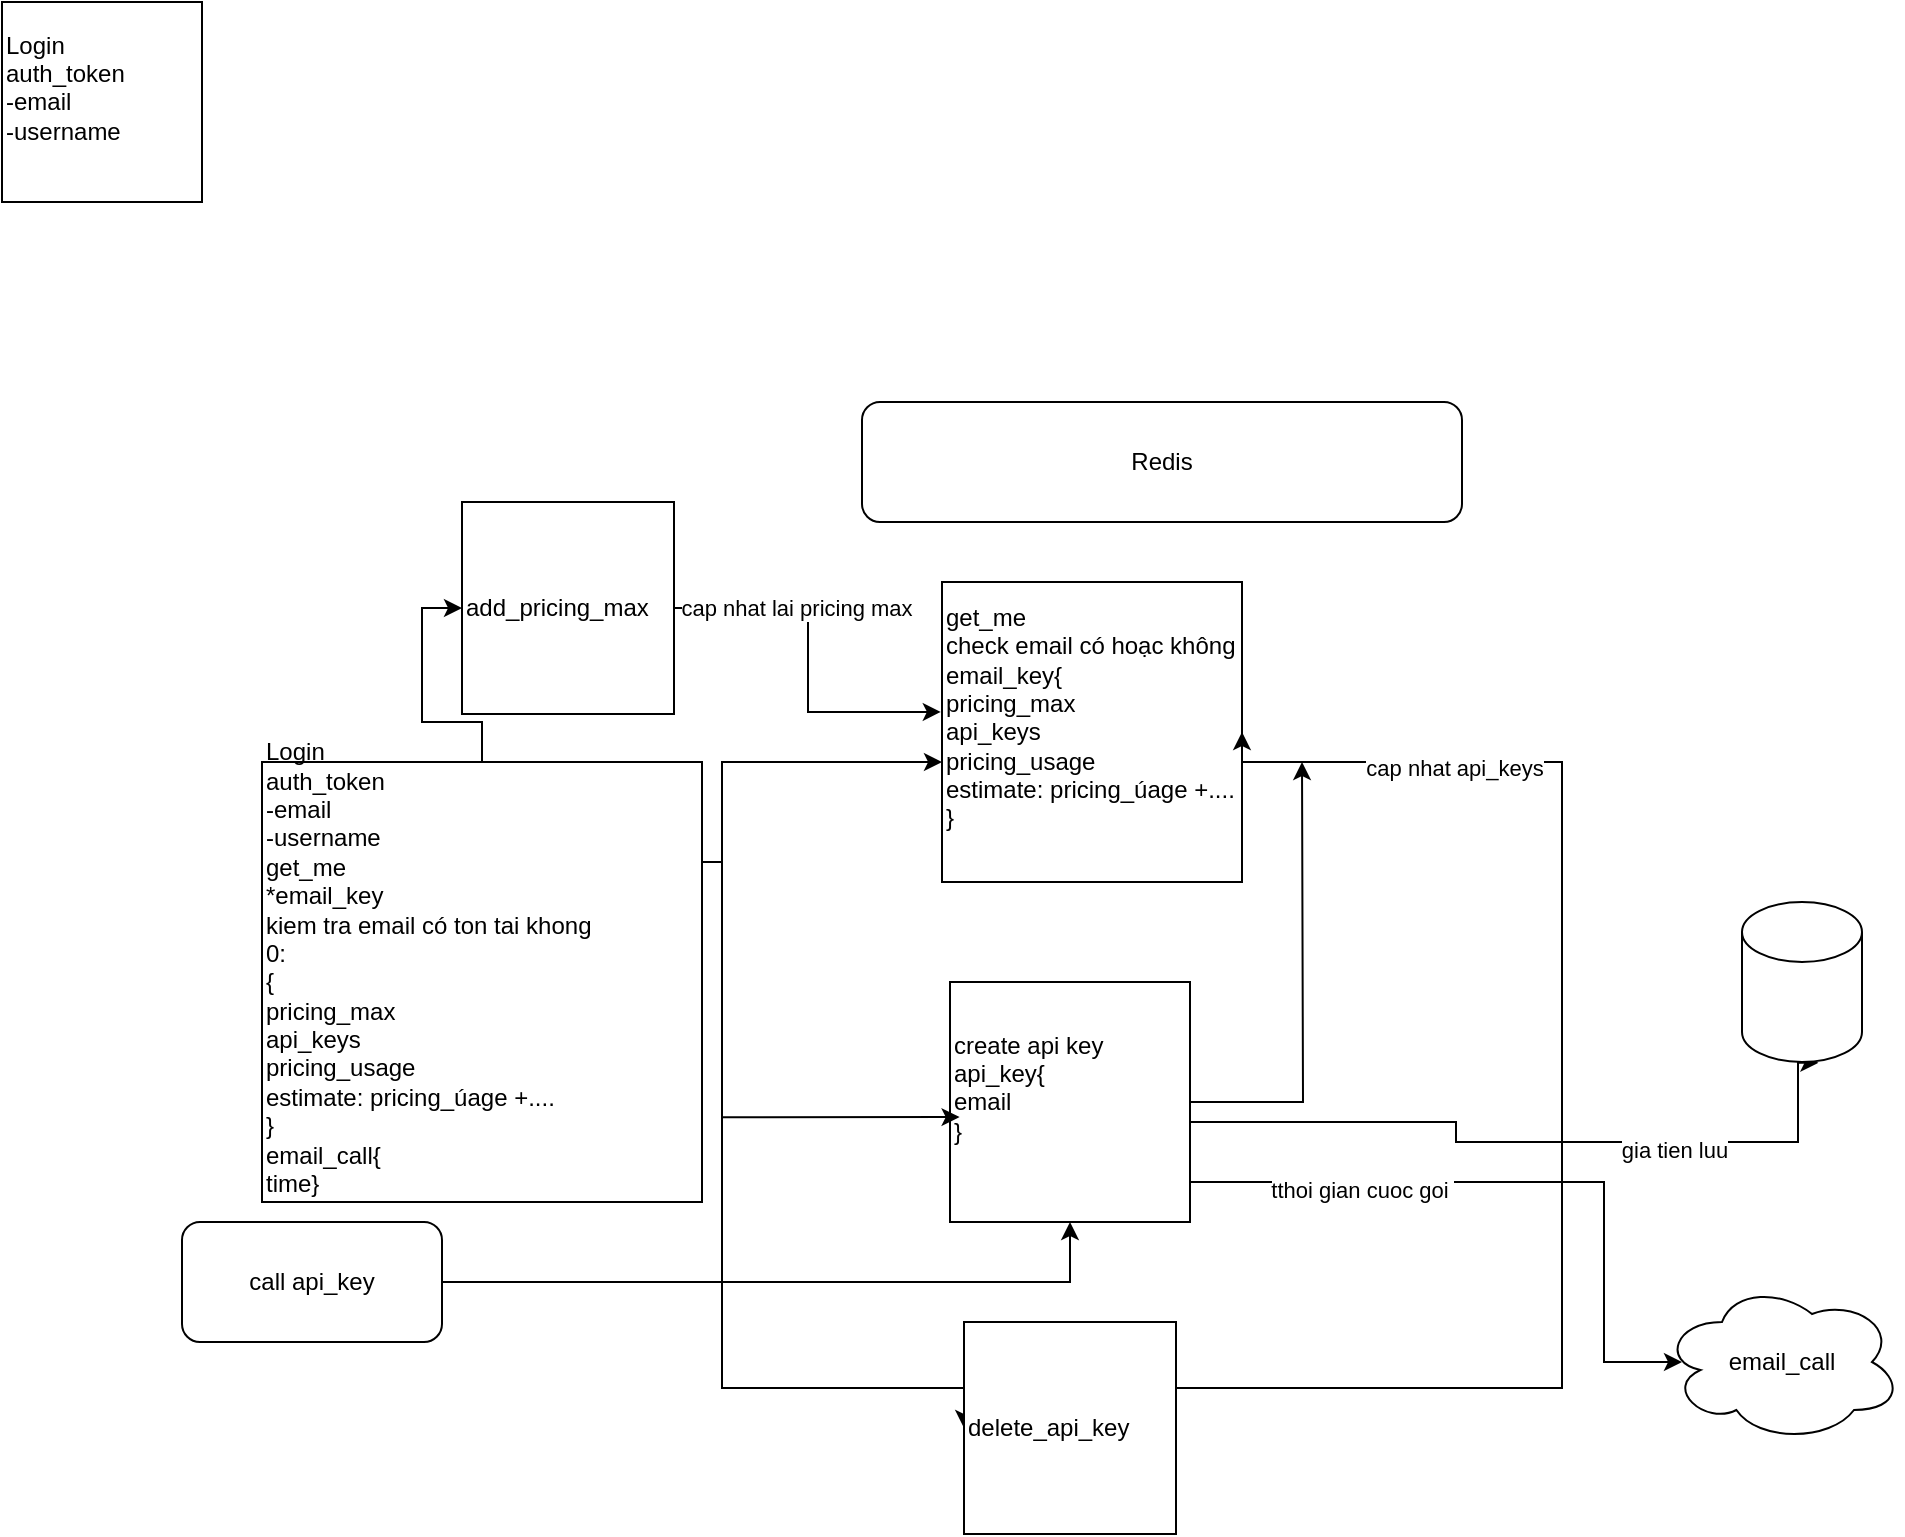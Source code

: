 <mxfile version="24.7.5">
  <diagram name="Trang-1" id="hoFLqR-C-KZql8hQwdSL">
    <mxGraphModel dx="1877" dy="1691" grid="1" gridSize="10" guides="1" tooltips="1" connect="1" arrows="1" fold="1" page="1" pageScale="1" pageWidth="827" pageHeight="1169" math="0" shadow="0">
      <root>
        <mxCell id="0" />
        <mxCell id="1" parent="0" />
        <mxCell id="OLYwPl-GBkTmt4Ip3eZC-5" style="edgeStyle=orthogonalEdgeStyle;rounded=0;orthogonalLoop=1;jettySize=auto;html=1;" edge="1" parent="1" source="OLYwPl-GBkTmt4Ip3eZC-1" target="OLYwPl-GBkTmt4Ip3eZC-4">
          <mxGeometry relative="1" as="geometry">
            <Array as="points">
              <mxPoint x="180" y="240" />
              <mxPoint x="180" y="190" />
            </Array>
          </mxGeometry>
        </mxCell>
        <mxCell id="OLYwPl-GBkTmt4Ip3eZC-11" style="edgeStyle=orthogonalEdgeStyle;rounded=0;orthogonalLoop=1;jettySize=auto;html=1;entryX=0;entryY=0.5;entryDx=0;entryDy=0;" edge="1" parent="1" source="OLYwPl-GBkTmt4Ip3eZC-1" target="OLYwPl-GBkTmt4Ip3eZC-8">
          <mxGeometry relative="1" as="geometry">
            <Array as="points">
              <mxPoint x="180" y="240" />
              <mxPoint x="180" y="503" />
            </Array>
          </mxGeometry>
        </mxCell>
        <mxCell id="OLYwPl-GBkTmt4Ip3eZC-21" style="edgeStyle=orthogonalEdgeStyle;rounded=0;orthogonalLoop=1;jettySize=auto;html=1;exitX=0.5;exitY=0;exitDx=0;exitDy=0;entryX=0;entryY=0.5;entryDx=0;entryDy=0;" edge="1" parent="1" source="OLYwPl-GBkTmt4Ip3eZC-1" target="OLYwPl-GBkTmt4Ip3eZC-19">
          <mxGeometry relative="1" as="geometry" />
        </mxCell>
        <mxCell id="OLYwPl-GBkTmt4Ip3eZC-1" value="Login&lt;br&gt;auth_token&lt;div&gt;-email&lt;/div&gt;&lt;div&gt;-username&lt;/div&gt;&lt;div&gt;get_me&lt;/div&gt;&lt;div&gt;*email_key&lt;/div&gt;&lt;div&gt;kiem tra email có ton tai khong&lt;/div&gt;&lt;div&gt;0:&lt;/div&gt;&lt;div&gt;&lt;div&gt;{&lt;/div&gt;&lt;div&gt;pricing_max&lt;/div&gt;&lt;div&gt;api_keys&lt;/div&gt;&lt;div&gt;pricing_usage&lt;/div&gt;&lt;div&gt;estimate: pricing_úage +....&lt;/div&gt;&lt;div&gt;}&lt;/div&gt;&lt;/div&gt;&lt;div&gt;email_call{&lt;/div&gt;&lt;div&gt;time}&lt;/div&gt;&lt;div&gt;&lt;br&gt;&lt;/div&gt;" style="whiteSpace=wrap;html=1;aspect=fixed;align=left;" vertex="1" parent="1">
          <mxGeometry x="-50" y="190" width="220" height="220" as="geometry" />
        </mxCell>
        <mxCell id="OLYwPl-GBkTmt4Ip3eZC-2" value="Redis" style="rounded=1;whiteSpace=wrap;html=1;" vertex="1" parent="1">
          <mxGeometry x="250" y="10" width="300" height="60" as="geometry" />
        </mxCell>
        <mxCell id="OLYwPl-GBkTmt4Ip3eZC-4" value="get_me&lt;div&gt;check email có hoạc không&lt;br&gt;&lt;div&gt;email_key{&lt;/div&gt;&lt;div&gt;pricing_max&lt;/div&gt;&lt;div&gt;api_keys&lt;/div&gt;&lt;div&gt;pricing_usage&lt;/div&gt;&lt;div&gt;estimate: pricing_úage +....&lt;/div&gt;&lt;div&gt;}&lt;/div&gt;&lt;div&gt;&lt;br&gt;&lt;/div&gt;&lt;/div&gt;" style="whiteSpace=wrap;html=1;aspect=fixed;align=left;" vertex="1" parent="1">
          <mxGeometry x="290" y="100" width="150" height="150" as="geometry" />
        </mxCell>
        <mxCell id="OLYwPl-GBkTmt4Ip3eZC-12" style="edgeStyle=orthogonalEdgeStyle;rounded=0;orthogonalLoop=1;jettySize=auto;html=1;" edge="1" parent="1" source="OLYwPl-GBkTmt4Ip3eZC-6">
          <mxGeometry relative="1" as="geometry">
            <mxPoint x="470" y="190" as="targetPoint" />
          </mxGeometry>
        </mxCell>
        <mxCell id="OLYwPl-GBkTmt4Ip3eZC-16" style="edgeStyle=orthogonalEdgeStyle;rounded=0;orthogonalLoop=1;jettySize=auto;html=1;entryX=0.637;entryY=1.005;entryDx=0;entryDy=0;entryPerimeter=0;" edge="1" parent="1" source="OLYwPl-GBkTmt4Ip3eZC-6" target="OLYwPl-GBkTmt4Ip3eZC-13">
          <mxGeometry relative="1" as="geometry">
            <mxPoint x="700" y="370" as="targetPoint" />
            <Array as="points">
              <mxPoint x="547" y="370" />
              <mxPoint x="547" y="380" />
              <mxPoint x="718" y="380" />
            </Array>
          </mxGeometry>
        </mxCell>
        <mxCell id="OLYwPl-GBkTmt4Ip3eZC-17" value="gia tien luu" style="edgeLabel;html=1;align=center;verticalAlign=middle;resizable=0;points=[];" vertex="1" connectable="0" parent="OLYwPl-GBkTmt4Ip3eZC-16">
          <mxGeometry x="0.384" y="-4" relative="1" as="geometry">
            <mxPoint as="offset" />
          </mxGeometry>
        </mxCell>
        <mxCell id="OLYwPl-GBkTmt4Ip3eZC-24" style="edgeStyle=orthogonalEdgeStyle;rounded=0;orthogonalLoop=1;jettySize=auto;html=1;exitX=1;exitY=0.75;exitDx=0;exitDy=0;" edge="1" parent="1" source="OLYwPl-GBkTmt4Ip3eZC-6">
          <mxGeometry relative="1" as="geometry">
            <mxPoint x="660" y="490" as="targetPoint" />
            <Array as="points">
              <mxPoint x="414" y="400" />
              <mxPoint x="621" y="400" />
            </Array>
          </mxGeometry>
        </mxCell>
        <mxCell id="OLYwPl-GBkTmt4Ip3eZC-25" value="tthoi gian cuoc goi&amp;nbsp;" style="edgeLabel;html=1;align=center;verticalAlign=middle;resizable=0;points=[];" vertex="1" connectable="0" parent="OLYwPl-GBkTmt4Ip3eZC-24">
          <mxGeometry x="-0.446" y="-4" relative="1" as="geometry">
            <mxPoint as="offset" />
          </mxGeometry>
        </mxCell>
        <mxCell id="OLYwPl-GBkTmt4Ip3eZC-6" value="create api key&lt;div&gt;api_key{&lt;/div&gt;&lt;div&gt;email&lt;/div&gt;&lt;div&gt;}&lt;/div&gt;&lt;div&gt;&lt;div&gt;&lt;div&gt;&lt;br&gt;&lt;/div&gt;&lt;/div&gt;&lt;/div&gt;" style="whiteSpace=wrap;html=1;aspect=fixed;align=left;" vertex="1" parent="1">
          <mxGeometry x="294" y="300" width="120" height="120" as="geometry" />
        </mxCell>
        <mxCell id="OLYwPl-GBkTmt4Ip3eZC-7" style="edgeStyle=orthogonalEdgeStyle;rounded=0;orthogonalLoop=1;jettySize=auto;html=1;exitX=1;exitY=0.5;exitDx=0;exitDy=0;entryX=0.04;entryY=0.563;entryDx=0;entryDy=0;entryPerimeter=0;" edge="1" parent="1" source="OLYwPl-GBkTmt4Ip3eZC-1" target="OLYwPl-GBkTmt4Ip3eZC-6">
          <mxGeometry relative="1" as="geometry">
            <Array as="points">
              <mxPoint x="180" y="240" />
              <mxPoint x="180" y="368" />
            </Array>
          </mxGeometry>
        </mxCell>
        <mxCell id="OLYwPl-GBkTmt4Ip3eZC-9" style="edgeStyle=orthogonalEdgeStyle;rounded=0;orthogonalLoop=1;jettySize=auto;html=1;entryX=1;entryY=0.5;entryDx=0;entryDy=0;" edge="1" parent="1" source="OLYwPl-GBkTmt4Ip3eZC-8" target="OLYwPl-GBkTmt4Ip3eZC-4">
          <mxGeometry relative="1" as="geometry">
            <Array as="points">
              <mxPoint x="600" y="503" />
              <mxPoint x="600" y="190" />
            </Array>
          </mxGeometry>
        </mxCell>
        <mxCell id="OLYwPl-GBkTmt4Ip3eZC-10" value="cap nhat api_keys" style="edgeLabel;html=1;align=center;verticalAlign=middle;resizable=0;points=[];" vertex="1" connectable="0" parent="OLYwPl-GBkTmt4Ip3eZC-9">
          <mxGeometry x="0.645" y="3" relative="1" as="geometry">
            <mxPoint as="offset" />
          </mxGeometry>
        </mxCell>
        <mxCell id="OLYwPl-GBkTmt4Ip3eZC-8" value="&lt;div&gt;&lt;div&gt;&lt;div&gt;delete_api_key&lt;/div&gt;&lt;/div&gt;&lt;/div&gt;" style="whiteSpace=wrap;html=1;aspect=fixed;align=left;" vertex="1" parent="1">
          <mxGeometry x="301" y="470" width="106" height="106" as="geometry" />
        </mxCell>
        <mxCell id="OLYwPl-GBkTmt4Ip3eZC-13" value="" style="shape=cylinder3;whiteSpace=wrap;html=1;boundedLbl=1;backgroundOutline=1;size=15;" vertex="1" parent="1">
          <mxGeometry x="690" y="260" width="60" height="80" as="geometry" />
        </mxCell>
        <mxCell id="OLYwPl-GBkTmt4Ip3eZC-14" value="call api_key" style="rounded=1;whiteSpace=wrap;html=1;" vertex="1" parent="1">
          <mxGeometry x="-90" y="420" width="130" height="60" as="geometry" />
        </mxCell>
        <mxCell id="OLYwPl-GBkTmt4Ip3eZC-15" style="edgeStyle=orthogonalEdgeStyle;rounded=0;orthogonalLoop=1;jettySize=auto;html=1;exitX=1;exitY=0.5;exitDx=0;exitDy=0;entryX=0.5;entryY=1;entryDx=0;entryDy=0;" edge="1" parent="1" source="OLYwPl-GBkTmt4Ip3eZC-14" target="OLYwPl-GBkTmt4Ip3eZC-6">
          <mxGeometry relative="1" as="geometry">
            <mxPoint x="230" y="450" as="targetPoint" />
          </mxGeometry>
        </mxCell>
        <mxCell id="OLYwPl-GBkTmt4Ip3eZC-18" value="Login&lt;br&gt;auth_token&lt;div&gt;-email&lt;/div&gt;&lt;div&gt;-username&lt;/div&gt;&lt;div&gt;&lt;br&gt;&lt;/div&gt;" style="whiteSpace=wrap;html=1;aspect=fixed;align=left;" vertex="1" parent="1">
          <mxGeometry x="-180" y="-190" width="100" height="100" as="geometry" />
        </mxCell>
        <mxCell id="OLYwPl-GBkTmt4Ip3eZC-19" value="add_pricing_max" style="whiteSpace=wrap;html=1;aspect=fixed;align=left;" vertex="1" parent="1">
          <mxGeometry x="50" y="60" width="106" height="106" as="geometry" />
        </mxCell>
        <mxCell id="OLYwPl-GBkTmt4Ip3eZC-22" style="edgeStyle=orthogonalEdgeStyle;rounded=0;orthogonalLoop=1;jettySize=auto;html=1;exitX=1;exitY=0.5;exitDx=0;exitDy=0;entryX=-0.004;entryY=0.433;entryDx=0;entryDy=0;entryPerimeter=0;" edge="1" parent="1" source="OLYwPl-GBkTmt4Ip3eZC-19" target="OLYwPl-GBkTmt4Ip3eZC-4">
          <mxGeometry relative="1" as="geometry" />
        </mxCell>
        <mxCell id="OLYwPl-GBkTmt4Ip3eZC-23" value="cap nhat lai pricing max" style="edgeLabel;html=1;align=center;verticalAlign=middle;resizable=0;points=[];" vertex="1" connectable="0" parent="OLYwPl-GBkTmt4Ip3eZC-22">
          <mxGeometry x="-0.341" relative="1" as="geometry">
            <mxPoint as="offset" />
          </mxGeometry>
        </mxCell>
        <mxCell id="OLYwPl-GBkTmt4Ip3eZC-26" value="email_call" style="ellipse;shape=cloud;whiteSpace=wrap;html=1;" vertex="1" parent="1">
          <mxGeometry x="650" y="450" width="120" height="80" as="geometry" />
        </mxCell>
      </root>
    </mxGraphModel>
  </diagram>
</mxfile>
